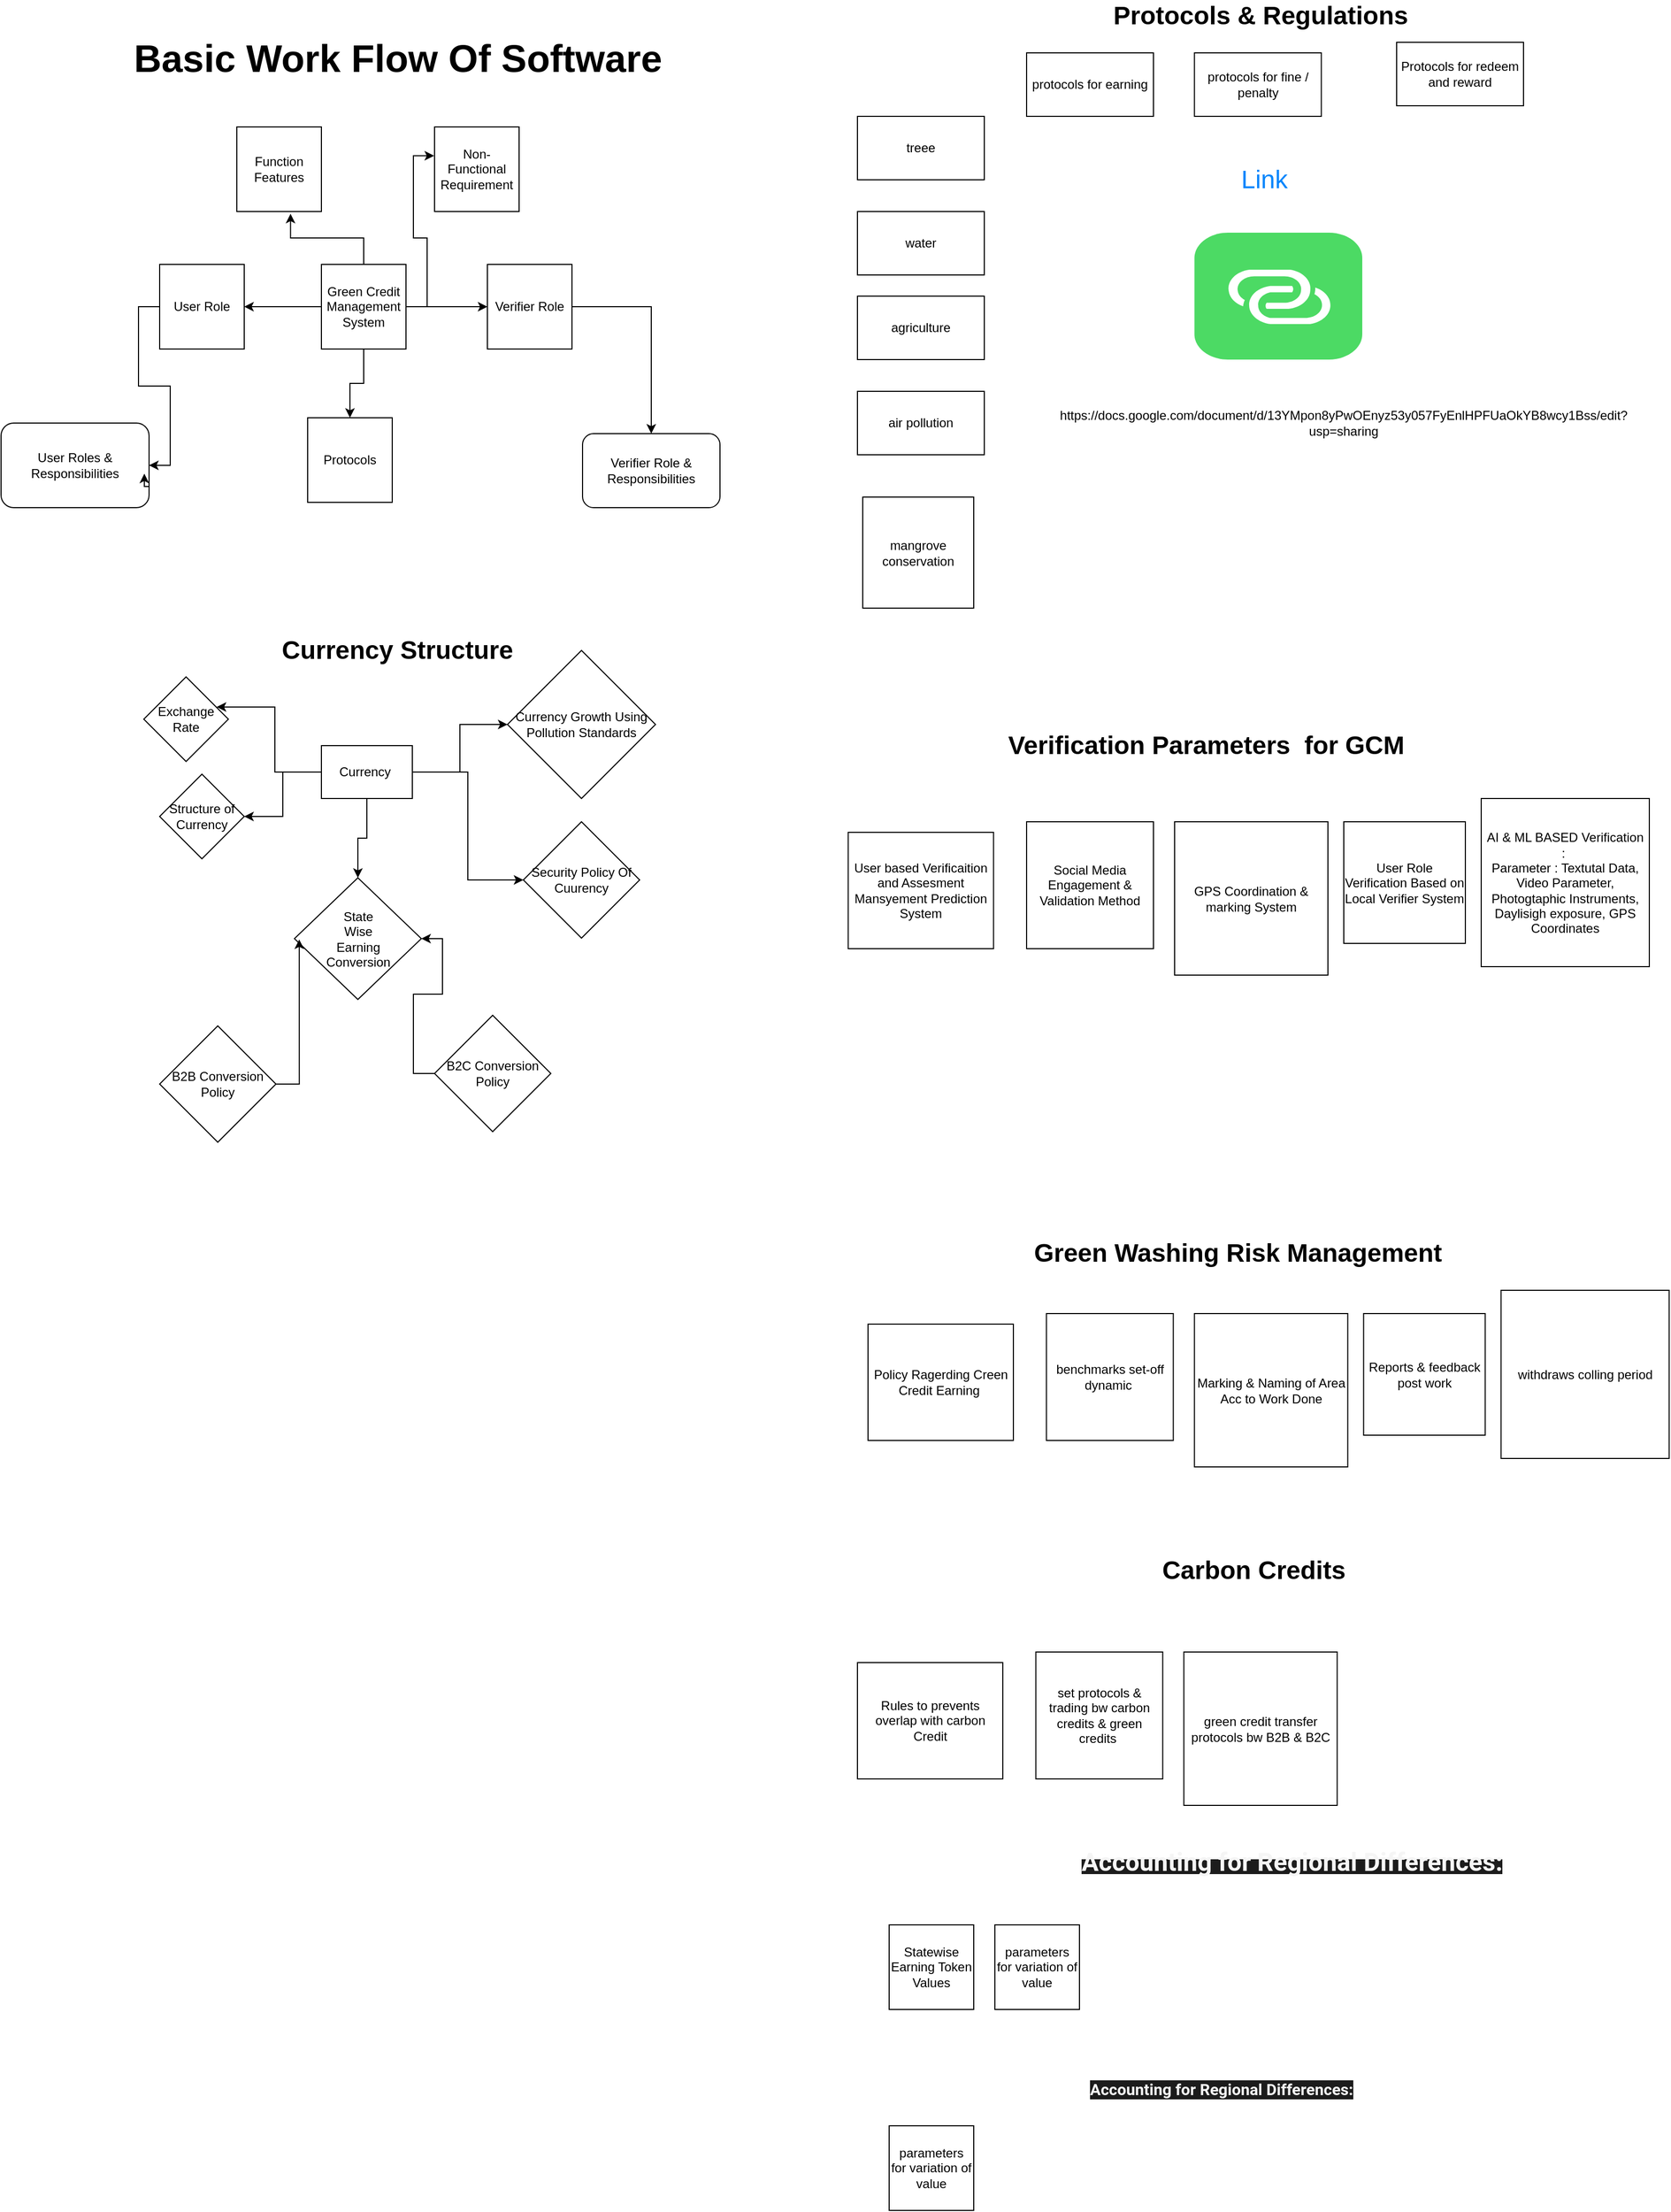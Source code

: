 <mxfile version="24.2.2" type="github">
  <diagram name="Page-1" id="QazOaiLqFIUU-B95EGwl">
    <mxGraphModel dx="2710" dy="1265" grid="1" gridSize="10" guides="1" tooltips="1" connect="1" arrows="1" fold="1" page="1" pageScale="1" pageWidth="827" pageHeight="1169" math="0" shadow="0">
      <root>
        <mxCell id="0" />
        <mxCell id="1" parent="0" />
        <mxCell id="lPBu0Xmims89AdUhSOT7-2" style="edgeStyle=orthogonalEdgeStyle;rounded=0;orthogonalLoop=1;jettySize=auto;html=1;" edge="1" parent="1" source="W2mccz6P5e9vQjV3Yz7X-1" target="W2mccz6P5e9vQjV3Yz7X-3">
          <mxGeometry relative="1" as="geometry" />
        </mxCell>
        <mxCell id="lPBu0Xmims89AdUhSOT7-7" style="edgeStyle=orthogonalEdgeStyle;rounded=0;orthogonalLoop=1;jettySize=auto;html=1;entryX=0.5;entryY=0;entryDx=0;entryDy=0;" edge="1" parent="1" source="W2mccz6P5e9vQjV3Yz7X-1" target="W2mccz6P5e9vQjV3Yz7X-4">
          <mxGeometry relative="1" as="geometry" />
        </mxCell>
        <mxCell id="lPBu0Xmims89AdUhSOT7-8" style="edgeStyle=orthogonalEdgeStyle;rounded=0;orthogonalLoop=1;jettySize=auto;html=1;entryX=0;entryY=0.5;entryDx=0;entryDy=0;" edge="1" parent="1" source="W2mccz6P5e9vQjV3Yz7X-1" target="W2mccz6P5e9vQjV3Yz7X-2">
          <mxGeometry relative="1" as="geometry" />
        </mxCell>
        <mxCell id="W2mccz6P5e9vQjV3Yz7X-1" value="Green Credit Management System" style="whiteSpace=wrap;html=1;aspect=fixed;" parent="1" vertex="1">
          <mxGeometry x="373" y="310" width="80" height="80" as="geometry" />
        </mxCell>
        <mxCell id="lPBu0Xmims89AdUhSOT7-9" style="edgeStyle=orthogonalEdgeStyle;rounded=0;orthogonalLoop=1;jettySize=auto;html=1;" edge="1" parent="1" source="W2mccz6P5e9vQjV3Yz7X-2" target="W2mccz6P5e9vQjV3Yz7X-8">
          <mxGeometry relative="1" as="geometry" />
        </mxCell>
        <mxCell id="W2mccz6P5e9vQjV3Yz7X-2" value="Verifier Role" style="whiteSpace=wrap;html=1;aspect=fixed;" parent="1" vertex="1">
          <mxGeometry x="530" y="310" width="80" height="80" as="geometry" />
        </mxCell>
        <mxCell id="lPBu0Xmims89AdUhSOT7-3" style="edgeStyle=orthogonalEdgeStyle;rounded=0;orthogonalLoop=1;jettySize=auto;html=1;entryX=1;entryY=0.5;entryDx=0;entryDy=0;" edge="1" parent="1" source="W2mccz6P5e9vQjV3Yz7X-3" target="W2mccz6P5e9vQjV3Yz7X-7">
          <mxGeometry relative="1" as="geometry" />
        </mxCell>
        <mxCell id="W2mccz6P5e9vQjV3Yz7X-3" value="User Role" style="whiteSpace=wrap;html=1;aspect=fixed;" parent="1" vertex="1">
          <mxGeometry x="220" y="310" width="80" height="80" as="geometry" />
        </mxCell>
        <mxCell id="W2mccz6P5e9vQjV3Yz7X-4" value="Protocols" style="whiteSpace=wrap;html=1;aspect=fixed;" parent="1" vertex="1">
          <mxGeometry x="360" y="455" width="80" height="80" as="geometry" />
        </mxCell>
        <mxCell id="W2mccz6P5e9vQjV3Yz7X-5" value="Function Features" style="whiteSpace=wrap;html=1;aspect=fixed;" parent="1" vertex="1">
          <mxGeometry x="293" y="180" width="80" height="80" as="geometry" />
        </mxCell>
        <mxCell id="W2mccz6P5e9vQjV3Yz7X-6" value="Non-Functional Requirement" style="whiteSpace=wrap;html=1;aspect=fixed;" parent="1" vertex="1">
          <mxGeometry x="480" y="180" width="80" height="80" as="geometry" />
        </mxCell>
        <mxCell id="W2mccz6P5e9vQjV3Yz7X-7" value="User Roles &amp;amp; Responsibilities" style="rounded=1;whiteSpace=wrap;html=1;" parent="1" vertex="1">
          <mxGeometry x="70" y="460" width="140" height="80" as="geometry" />
        </mxCell>
        <mxCell id="W2mccz6P5e9vQjV3Yz7X-8" value="Verifier Role &amp;amp; Responsibilities" style="rounded=1;whiteSpace=wrap;html=1;" parent="1" vertex="1">
          <mxGeometry x="620" y="470" width="130" height="70" as="geometry" />
        </mxCell>
        <mxCell id="lPBu0Xmims89AdUhSOT7-11" style="edgeStyle=orthogonalEdgeStyle;rounded=0;orthogonalLoop=1;jettySize=auto;html=1;" edge="1" parent="1" source="W2mccz6P5e9vQjV3Yz7X-9" target="W2mccz6P5e9vQjV3Yz7X-13">
          <mxGeometry relative="1" as="geometry" />
        </mxCell>
        <mxCell id="lPBu0Xmims89AdUhSOT7-12" style="edgeStyle=orthogonalEdgeStyle;rounded=0;orthogonalLoop=1;jettySize=auto;html=1;" edge="1" parent="1" source="W2mccz6P5e9vQjV3Yz7X-9" target="W2mccz6P5e9vQjV3Yz7X-11">
          <mxGeometry relative="1" as="geometry" />
        </mxCell>
        <mxCell id="lPBu0Xmims89AdUhSOT7-14" style="edgeStyle=orthogonalEdgeStyle;rounded=0;orthogonalLoop=1;jettySize=auto;html=1;entryX=0;entryY=0.5;entryDx=0;entryDy=0;" edge="1" parent="1" source="W2mccz6P5e9vQjV3Yz7X-9" target="W2mccz6P5e9vQjV3Yz7X-18">
          <mxGeometry relative="1" as="geometry" />
        </mxCell>
        <mxCell id="lPBu0Xmims89AdUhSOT7-15" style="edgeStyle=orthogonalEdgeStyle;rounded=0;orthogonalLoop=1;jettySize=auto;html=1;entryX=0;entryY=0.5;entryDx=0;entryDy=0;" edge="1" parent="1" source="W2mccz6P5e9vQjV3Yz7X-9" target="W2mccz6P5e9vQjV3Yz7X-19">
          <mxGeometry relative="1" as="geometry" />
        </mxCell>
        <mxCell id="W2mccz6P5e9vQjV3Yz7X-9" value="Currency&amp;nbsp;" style="rounded=0;whiteSpace=wrap;html=1;" parent="1" vertex="1">
          <mxGeometry x="373" y="765" width="86" height="50" as="geometry" />
        </mxCell>
        <mxCell id="W2mccz6P5e9vQjV3Yz7X-11" value="Structure of Currency" style="rhombus;whiteSpace=wrap;html=1;" parent="1" vertex="1">
          <mxGeometry x="220" y="792" width="80" height="80" as="geometry" />
        </mxCell>
        <mxCell id="W2mccz6P5e9vQjV3Yz7X-12" value="Exchange Rate" style="rhombus;whiteSpace=wrap;html=1;" parent="1" vertex="1">
          <mxGeometry x="205" y="700" width="80" height="80" as="geometry" />
        </mxCell>
        <mxCell id="W2mccz6P5e9vQjV3Yz7X-13" value="State &lt;br&gt;Wise &lt;br&gt;Earning &lt;br&gt;Conversion" style="rhombus;whiteSpace=wrap;html=1;" parent="1" vertex="1">
          <mxGeometry x="347.5" y="890" width="120" height="115" as="geometry" />
        </mxCell>
        <mxCell id="W2mccz6P5e9vQjV3Yz7X-14" value="B2B Conversion Policy" style="rhombus;whiteSpace=wrap;html=1;" parent="1" vertex="1">
          <mxGeometry x="220" y="1030" width="110" height="110" as="geometry" />
        </mxCell>
        <mxCell id="W2mccz6P5e9vQjV3Yz7X-17" style="edgeStyle=orthogonalEdgeStyle;rounded=0;orthogonalLoop=1;jettySize=auto;html=1;entryX=1;entryY=0.5;entryDx=0;entryDy=0;" parent="1" source="W2mccz6P5e9vQjV3Yz7X-15" target="W2mccz6P5e9vQjV3Yz7X-13" edge="1">
          <mxGeometry relative="1" as="geometry" />
        </mxCell>
        <mxCell id="W2mccz6P5e9vQjV3Yz7X-15" value="B2C Conversion Policy" style="rhombus;whiteSpace=wrap;html=1;" parent="1" vertex="1">
          <mxGeometry x="480" y="1020" width="110" height="110" as="geometry" />
        </mxCell>
        <mxCell id="W2mccz6P5e9vQjV3Yz7X-16" style="edgeStyle=orthogonalEdgeStyle;rounded=0;orthogonalLoop=1;jettySize=auto;html=1;entryX=0.038;entryY=0.507;entryDx=0;entryDy=0;entryPerimeter=0;" parent="1" source="W2mccz6P5e9vQjV3Yz7X-14" target="W2mccz6P5e9vQjV3Yz7X-13" edge="1">
          <mxGeometry relative="1" as="geometry" />
        </mxCell>
        <mxCell id="W2mccz6P5e9vQjV3Yz7X-18" value="Currency Growth Using Pollution Standards" style="rhombus;whiteSpace=wrap;html=1;" parent="1" vertex="1">
          <mxGeometry x="549" y="675" width="140" height="140" as="geometry" />
        </mxCell>
        <mxCell id="W2mccz6P5e9vQjV3Yz7X-19" value="Security Policy Of Cuurency" style="rhombus;whiteSpace=wrap;html=1;" parent="1" vertex="1">
          <mxGeometry x="564" y="837" width="110" height="110" as="geometry" />
        </mxCell>
        <mxCell id="W2mccz6P5e9vQjV3Yz7X-21" style="edgeStyle=orthogonalEdgeStyle;rounded=0;orthogonalLoop=1;jettySize=auto;html=1;exitX=1;exitY=0.75;exitDx=0;exitDy=0;entryX=0.968;entryY=0.598;entryDx=0;entryDy=0;entryPerimeter=0;" parent="1" source="W2mccz6P5e9vQjV3Yz7X-7" target="W2mccz6P5e9vQjV3Yz7X-7" edge="1">
          <mxGeometry relative="1" as="geometry" />
        </mxCell>
        <mxCell id="W2mccz6P5e9vQjV3Yz7X-27" value="&lt;b&gt;&lt;font style=&quot;font-size: 24px;&quot;&gt;Currency Structure&lt;/font&gt;&lt;/b&gt;" style="text;html=1;strokeColor=none;fillColor=none;align=center;verticalAlign=middle;whiteSpace=wrap;rounded=0;" parent="1" vertex="1">
          <mxGeometry x="240" y="660" width="410" height="30" as="geometry" />
        </mxCell>
        <mxCell id="W2mccz6P5e9vQjV3Yz7X-28" value="protocols for earning" style="rounded=0;whiteSpace=wrap;html=1;" parent="1" vertex="1">
          <mxGeometry x="1040" y="110" width="120" height="60" as="geometry" />
        </mxCell>
        <mxCell id="W2mccz6P5e9vQjV3Yz7X-29" value="treee" style="rounded=0;whiteSpace=wrap;html=1;" parent="1" vertex="1">
          <mxGeometry x="880" y="170" width="120" height="60" as="geometry" />
        </mxCell>
        <mxCell id="W2mccz6P5e9vQjV3Yz7X-30" value="water" style="rounded=0;whiteSpace=wrap;html=1;" parent="1" vertex="1">
          <mxGeometry x="880" y="260" width="120" height="60" as="geometry" />
        </mxCell>
        <mxCell id="W2mccz6P5e9vQjV3Yz7X-31" value="agriculture" style="rounded=0;whiteSpace=wrap;html=1;" parent="1" vertex="1">
          <mxGeometry x="880" y="340" width="120" height="60" as="geometry" />
        </mxCell>
        <mxCell id="W2mccz6P5e9vQjV3Yz7X-32" value="air pollution" style="rounded=0;whiteSpace=wrap;html=1;" parent="1" vertex="1">
          <mxGeometry x="880" y="430" width="120" height="60" as="geometry" />
        </mxCell>
        <mxCell id="W2mccz6P5e9vQjV3Yz7X-33" value="mangrove conservation" style="whiteSpace=wrap;html=1;aspect=fixed;" parent="1" vertex="1">
          <mxGeometry x="885" y="530" width="105" height="105" as="geometry" />
        </mxCell>
        <mxCell id="W2mccz6P5e9vQjV3Yz7X-35" value="protocols for fine / penalty" style="rounded=0;whiteSpace=wrap;html=1;" parent="1" vertex="1">
          <mxGeometry x="1198.75" y="110" width="120" height="60" as="geometry" />
        </mxCell>
        <mxCell id="W2mccz6P5e9vQjV3Yz7X-36" value="Protocols for redeem and reward" style="rounded=0;whiteSpace=wrap;html=1;" parent="1" vertex="1">
          <mxGeometry x="1390" y="100" width="120" height="60" as="geometry" />
        </mxCell>
        <mxCell id="W2mccz6P5e9vQjV3Yz7X-37" value="User based Verificaition and Assesment Mansyement Prediction System" style="rounded=0;whiteSpace=wrap;html=1;" parent="1" vertex="1">
          <mxGeometry x="871.25" y="847" width="137.5" height="110" as="geometry" />
        </mxCell>
        <mxCell id="W2mccz6P5e9vQjV3Yz7X-38" value="Social Media Engagement &amp;amp; Validation Method" style="whiteSpace=wrap;html=1;aspect=fixed;" parent="1" vertex="1">
          <mxGeometry x="1040" y="837" width="120" height="120" as="geometry" />
        </mxCell>
        <mxCell id="W2mccz6P5e9vQjV3Yz7X-39" value="User Role Verification Based on Local Verifier System" style="whiteSpace=wrap;html=1;aspect=fixed;" parent="1" vertex="1">
          <mxGeometry x="1340" y="837" width="115" height="115" as="geometry" />
        </mxCell>
        <mxCell id="W2mccz6P5e9vQjV3Yz7X-40" value="AI &amp;amp; ML BASED Verification :&amp;nbsp;&lt;br&gt;Parameter : Textutal Data, Video Parameter, Photogtaphic Instruments, Daylisigh exposure, GPS Coordinates" style="whiteSpace=wrap;html=1;aspect=fixed;" parent="1" vertex="1">
          <mxGeometry x="1470" y="815" width="159" height="159" as="geometry" />
        </mxCell>
        <mxCell id="W2mccz6P5e9vQjV3Yz7X-41" value="GPS Coordination &amp;amp; marking System" style="whiteSpace=wrap;html=1;aspect=fixed;" parent="1" vertex="1">
          <mxGeometry x="1180" y="837" width="145" height="145" as="geometry" />
        </mxCell>
        <mxCell id="W2mccz6P5e9vQjV3Yz7X-43" value="&lt;font style=&quot;font-size: 24px;&quot;&gt;&lt;b&gt;Green Washing Risk Management&lt;/b&gt;&lt;/font&gt;" style="text;html=1;strokeColor=none;fillColor=none;align=center;verticalAlign=middle;whiteSpace=wrap;rounded=0;" parent="1" vertex="1">
          <mxGeometry x="870" y="1230" width="740" height="30" as="geometry" />
        </mxCell>
        <mxCell id="W2mccz6P5e9vQjV3Yz7X-44" value="Policy Ragerding Creen Credit Earning&amp;nbsp;" style="rounded=0;whiteSpace=wrap;html=1;" parent="1" vertex="1">
          <mxGeometry x="890" y="1312" width="137.5" height="110" as="geometry" />
        </mxCell>
        <mxCell id="W2mccz6P5e9vQjV3Yz7X-45" value="benchmarks set-off dynamic&amp;nbsp;" style="whiteSpace=wrap;html=1;aspect=fixed;" parent="1" vertex="1">
          <mxGeometry x="1058.75" y="1302" width="120" height="120" as="geometry" />
        </mxCell>
        <mxCell id="W2mccz6P5e9vQjV3Yz7X-46" value="Reports &amp;amp; feedback post work" style="whiteSpace=wrap;html=1;aspect=fixed;" parent="1" vertex="1">
          <mxGeometry x="1358.75" y="1302" width="115" height="115" as="geometry" />
        </mxCell>
        <mxCell id="W2mccz6P5e9vQjV3Yz7X-47" value="withdraws colling period" style="whiteSpace=wrap;html=1;aspect=fixed;" parent="1" vertex="1">
          <mxGeometry x="1488.75" y="1280" width="159" height="159" as="geometry" />
        </mxCell>
        <mxCell id="W2mccz6P5e9vQjV3Yz7X-48" value="Marking &amp;amp; Naming of Area Acc to Work Done" style="whiteSpace=wrap;html=1;aspect=fixed;" parent="1" vertex="1">
          <mxGeometry x="1198.75" y="1302" width="145" height="145" as="geometry" />
        </mxCell>
        <mxCell id="W2mccz6P5e9vQjV3Yz7X-49" value="Rules to prevents overlap with carbon Credit" style="rounded=0;whiteSpace=wrap;html=1;" parent="1" vertex="1">
          <mxGeometry x="880" y="1632" width="137.5" height="110" as="geometry" />
        </mxCell>
        <mxCell id="W2mccz6P5e9vQjV3Yz7X-50" value="set protocols &amp;amp; trading bw carbon credits &amp;amp; green credits&amp;nbsp;" style="whiteSpace=wrap;html=1;aspect=fixed;" parent="1" vertex="1">
          <mxGeometry x="1048.75" y="1622" width="120" height="120" as="geometry" />
        </mxCell>
        <mxCell id="W2mccz6P5e9vQjV3Yz7X-53" value="green credit transfer protocols bw B2B &amp;amp; B2C" style="whiteSpace=wrap;html=1;aspect=fixed;" parent="1" vertex="1">
          <mxGeometry x="1188.75" y="1622" width="145" height="145" as="geometry" />
        </mxCell>
        <mxCell id="W2mccz6P5e9vQjV3Yz7X-54" value="&lt;font style=&quot;font-size: 24px;&quot;&gt;&lt;b&gt;Carbon Credits&lt;/b&gt;&lt;/font&gt;" style="text;html=1;strokeColor=none;fillColor=none;align=center;verticalAlign=middle;whiteSpace=wrap;rounded=0;" parent="1" vertex="1">
          <mxGeometry x="885" y="1530" width="740" height="30" as="geometry" />
        </mxCell>
        <mxCell id="W2mccz6P5e9vQjV3Yz7X-55" value="&lt;strong style=&quot;box-sizing: border-box; font-weight: bolder; color: rgb(245, 245, 245); font-family: Roboto, sans-serif; font-style: normal; font-variant-ligatures: normal; font-variant-caps: normal; letter-spacing: normal; orphans: 2; text-align: left; text-indent: 0px; text-transform: none; widows: 2; word-spacing: 0px; -webkit-text-stroke-width: 0px; background-color: rgb(28, 28, 28); text-decoration-thickness: initial; text-decoration-style: initial; text-decoration-color: initial;&quot;&gt;&lt;font style=&quot;font-size: 24px;&quot;&gt;Accounting for Regional Differences:&lt;/font&gt;&lt;/strong&gt;" style="text;whiteSpace=wrap;html=1;" parent="1" vertex="1">
          <mxGeometry x="1090" y="1800" width="490" height="70" as="geometry" />
        </mxCell>
        <mxCell id="W2mccz6P5e9vQjV3Yz7X-56" value="Statewise Earning Token Values" style="whiteSpace=wrap;html=1;aspect=fixed;" parent="1" vertex="1">
          <mxGeometry x="910" y="1880" width="80" height="80" as="geometry" />
        </mxCell>
        <mxCell id="W2mccz6P5e9vQjV3Yz7X-57" value="parameters for variation of value" style="whiteSpace=wrap;html=1;aspect=fixed;" parent="1" vertex="1">
          <mxGeometry x="1010" y="1880" width="80" height="80" as="geometry" />
        </mxCell>
        <mxCell id="W2mccz6P5e9vQjV3Yz7X-58" value="&lt;strong style=&quot;box-sizing: border-box; font-weight: bolder; color: rgb(245, 245, 245); font-family: Roboto, sans-serif; font-size: 15px; font-style: normal; font-variant-ligatures: normal; font-variant-caps: normal; letter-spacing: normal; orphans: 2; text-align: left; text-indent: 0px; text-transform: none; widows: 2; word-spacing: 0px; -webkit-text-stroke-width: 0px; background-color: rgb(28, 28, 28); text-decoration-thickness: initial; text-decoration-style: initial; text-decoration-color: initial;&quot;&gt;Accounting for Regional Differences:&lt;/strong&gt;" style="text;whiteSpace=wrap;html=1;" parent="1" vertex="1">
          <mxGeometry x="1097.5" y="2020" width="280" height="40" as="geometry" />
        </mxCell>
        <mxCell id="W2mccz6P5e9vQjV3Yz7X-59" value="parameters for variation of value" style="whiteSpace=wrap;html=1;aspect=fixed;" parent="1" vertex="1">
          <mxGeometry x="910" y="2070" width="80" height="80" as="geometry" />
        </mxCell>
        <mxCell id="lPBu0Xmims89AdUhSOT7-1" value="&lt;b&gt;&lt;font style=&quot;font-size: 36px;&quot;&gt;Basic Work Flow Of Software&lt;/font&gt;&lt;/b&gt;" style="text;html=1;align=center;verticalAlign=middle;whiteSpace=wrap;rounded=0;" vertex="1" parent="1">
          <mxGeometry x="180.5" y="100" width="529" height="30" as="geometry" />
        </mxCell>
        <mxCell id="lPBu0Xmims89AdUhSOT7-5" style="edgeStyle=orthogonalEdgeStyle;rounded=0;orthogonalLoop=1;jettySize=auto;html=1;entryX=0.635;entryY=1.026;entryDx=0;entryDy=0;entryPerimeter=0;" edge="1" parent="1" source="W2mccz6P5e9vQjV3Yz7X-1" target="W2mccz6P5e9vQjV3Yz7X-5">
          <mxGeometry relative="1" as="geometry" />
        </mxCell>
        <mxCell id="lPBu0Xmims89AdUhSOT7-6" style="edgeStyle=orthogonalEdgeStyle;rounded=0;orthogonalLoop=1;jettySize=auto;html=1;entryX=-0.005;entryY=0.341;entryDx=0;entryDy=0;entryPerimeter=0;" edge="1" parent="1" source="W2mccz6P5e9vQjV3Yz7X-1" target="W2mccz6P5e9vQjV3Yz7X-6">
          <mxGeometry relative="1" as="geometry" />
        </mxCell>
        <mxCell id="lPBu0Xmims89AdUhSOT7-13" style="edgeStyle=orthogonalEdgeStyle;rounded=0;orthogonalLoop=1;jettySize=auto;html=1;entryX=0.862;entryY=0.356;entryDx=0;entryDy=0;entryPerimeter=0;" edge="1" parent="1" source="W2mccz6P5e9vQjV3Yz7X-9" target="W2mccz6P5e9vQjV3Yz7X-12">
          <mxGeometry relative="1" as="geometry" />
        </mxCell>
        <mxCell id="lPBu0Xmims89AdUhSOT7-16" value="https://docs.google.com/document/d/13YMpon8yPwOEnyz53y057FyEnlHPFUaOkYB8wcy1Bss/edit?usp=sharing" style="text;html=1;align=center;verticalAlign=middle;whiteSpace=wrap;rounded=0;" vertex="1" parent="1">
          <mxGeometry x="1160" y="320" width="360" height="280" as="geometry" />
        </mxCell>
        <mxCell id="lPBu0Xmims89AdUhSOT7-17" value="" style="html=1;strokeWidth=1;shadow=0;dashed=0;shape=mxgraph.ios7.misc.link;fillColor=#4CDA64;strokeColor=none;buttonText=;strokeColor2=#222222;fontColor=#222222;fontSize=8;verticalLabelPosition=bottom;verticalAlign=top;align=center;sketch=0;" vertex="1" parent="1">
          <mxGeometry x="1198.75" y="280" width="158.75" height="120" as="geometry" />
        </mxCell>
        <mxCell id="lPBu0Xmims89AdUhSOT7-18" value="&lt;font style=&quot;font-size: 24px;&quot;&gt;Link&lt;/font&gt;" style="html=1;shadow=0;dashed=0;shape=mxgraph.bootstrap.rrect;rSize=5;strokeColor=none;strokeWidth=1;fillColor=none;fontColor=#0085FC;whiteSpace=wrap;align=center;verticalAlign=middle;spacingLeft=0;fontStyle=0;fontSize=16;spacing=5;" vertex="1" parent="1">
          <mxGeometry x="1180" y="180" width="170" height="100" as="geometry" />
        </mxCell>
        <mxCell id="lPBu0Xmims89AdUhSOT7-24" value="&lt;font face=&quot;Helvetica&quot; style=&quot;font-size: 24px;&quot;&gt;&lt;b style=&quot;&quot;&gt;Protocols &amp;amp; Regulations&lt;/b&gt;&lt;/font&gt;" style="text;html=1;align=center;verticalAlign=middle;whiteSpace=wrap;rounded=0;" vertex="1" parent="1">
          <mxGeometry x="995.63" y="60" width="531.25" height="30" as="geometry" />
        </mxCell>
        <mxCell id="lPBu0Xmims89AdUhSOT7-25" value="&lt;font style=&quot;font-size: 24px;&quot;&gt;&lt;b&gt;Verification Parameters&amp;nbsp; for GCM&lt;/b&gt;&lt;/font&gt;" style="text;html=1;align=center;verticalAlign=middle;whiteSpace=wrap;rounded=0;" vertex="1" parent="1">
          <mxGeometry x="980" y="750" width="460" height="30" as="geometry" />
        </mxCell>
      </root>
    </mxGraphModel>
  </diagram>
</mxfile>
